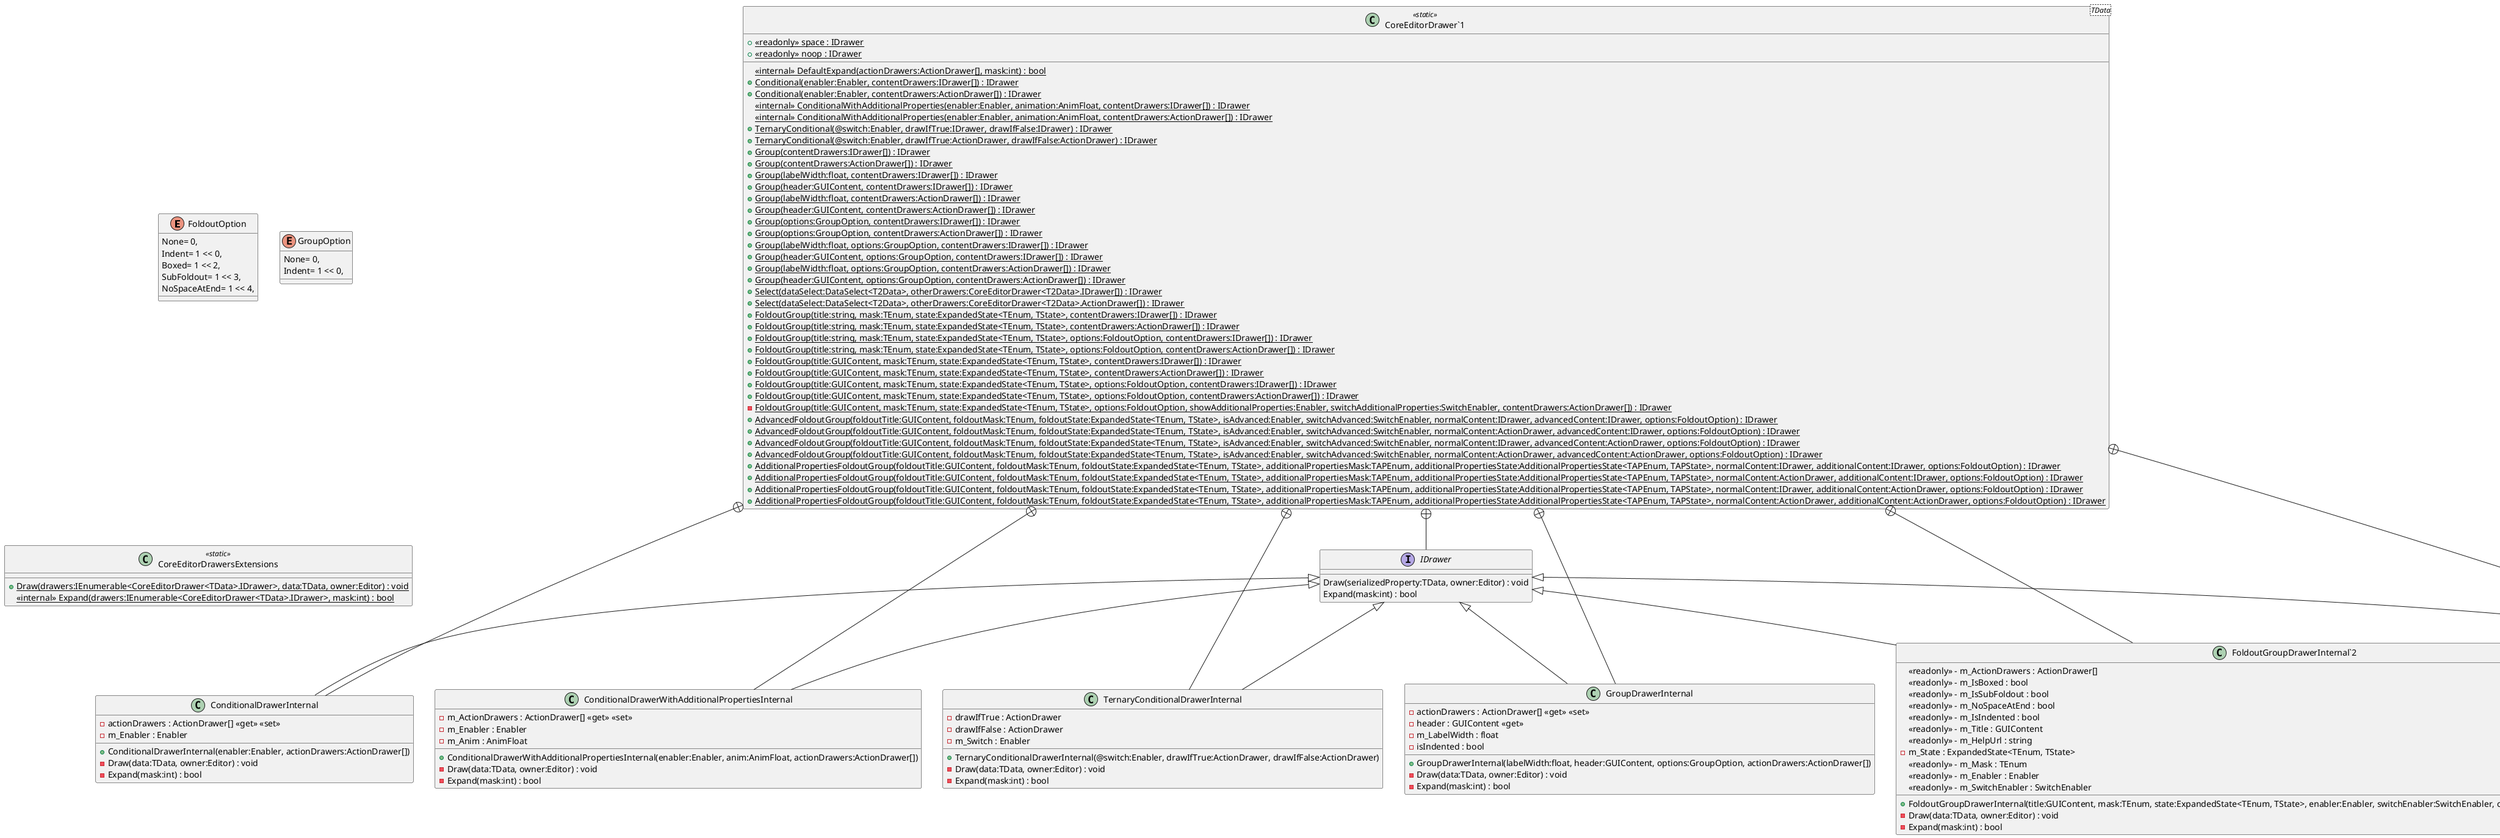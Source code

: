 @startuml
enum FoldoutOption {
    None= 0,
    Indent= 1 << 0,
    Boxed= 1 << 2,
    SubFoldout= 1 << 3,
    NoSpaceAtEnd= 1 << 4,
}
enum GroupOption {
    None= 0,
    Indent= 1 << 0,
}
class "CoreEditorDrawer`1"<TData> <<static>> {
    + {static} <<readonly>> space : IDrawer
    + {static} <<readonly>> noop : IDrawer
    <<internal>> {static} DefaultExpand(actionDrawers:ActionDrawer[], mask:int) : bool
    + {static} Conditional(enabler:Enabler, contentDrawers:IDrawer[]) : IDrawer
    + {static} Conditional(enabler:Enabler, contentDrawers:ActionDrawer[]) : IDrawer
    <<internal>> {static} ConditionalWithAdditionalProperties(enabler:Enabler, animation:AnimFloat, contentDrawers:IDrawer[]) : IDrawer
    <<internal>> {static} ConditionalWithAdditionalProperties(enabler:Enabler, animation:AnimFloat, contentDrawers:ActionDrawer[]) : IDrawer
    + {static} TernaryConditional(@switch:Enabler, drawIfTrue:IDrawer, drawIfFalse:IDrawer) : IDrawer
    + {static} TernaryConditional(@switch:Enabler, drawIfTrue:ActionDrawer, drawIfFalse:ActionDrawer) : IDrawer
    + {static} Group(contentDrawers:IDrawer[]) : IDrawer
    + {static} Group(contentDrawers:ActionDrawer[]) : IDrawer
    + {static} Group(labelWidth:float, contentDrawers:IDrawer[]) : IDrawer
    + {static} Group(header:GUIContent, contentDrawers:IDrawer[]) : IDrawer
    + {static} Group(labelWidth:float, contentDrawers:ActionDrawer[]) : IDrawer
    + {static} Group(header:GUIContent, contentDrawers:ActionDrawer[]) : IDrawer
    + {static} Group(options:GroupOption, contentDrawers:IDrawer[]) : IDrawer
    + {static} Group(options:GroupOption, contentDrawers:ActionDrawer[]) : IDrawer
    + {static} Group(labelWidth:float, options:GroupOption, contentDrawers:IDrawer[]) : IDrawer
    + {static} Group(header:GUIContent, options:GroupOption, contentDrawers:IDrawer[]) : IDrawer
    + {static} Group(labelWidth:float, options:GroupOption, contentDrawers:ActionDrawer[]) : IDrawer
    + {static} Group(header:GUIContent, options:GroupOption, contentDrawers:ActionDrawer[]) : IDrawer
    + {static} Select(dataSelect:DataSelect<T2Data>, otherDrawers:CoreEditorDrawer<T2Data>.IDrawer[]) : IDrawer
    + {static} Select(dataSelect:DataSelect<T2Data>, otherDrawers:CoreEditorDrawer<T2Data>.ActionDrawer[]) : IDrawer
    + {static} FoldoutGroup(title:string, mask:TEnum, state:ExpandedState<TEnum, TState>, contentDrawers:IDrawer[]) : IDrawer
    + {static} FoldoutGroup(title:string, mask:TEnum, state:ExpandedState<TEnum, TState>, contentDrawers:ActionDrawer[]) : IDrawer
    + {static} FoldoutGroup(title:string, mask:TEnum, state:ExpandedState<TEnum, TState>, options:FoldoutOption, contentDrawers:IDrawer[]) : IDrawer
    + {static} FoldoutGroup(title:string, mask:TEnum, state:ExpandedState<TEnum, TState>, options:FoldoutOption, contentDrawers:ActionDrawer[]) : IDrawer
    + {static} FoldoutGroup(title:GUIContent, mask:TEnum, state:ExpandedState<TEnum, TState>, contentDrawers:IDrawer[]) : IDrawer
    + {static} FoldoutGroup(title:GUIContent, mask:TEnum, state:ExpandedState<TEnum, TState>, contentDrawers:ActionDrawer[]) : IDrawer
    + {static} FoldoutGroup(title:GUIContent, mask:TEnum, state:ExpandedState<TEnum, TState>, options:FoldoutOption, contentDrawers:IDrawer[]) : IDrawer
    + {static} FoldoutGroup(title:GUIContent, mask:TEnum, state:ExpandedState<TEnum, TState>, options:FoldoutOption, contentDrawers:ActionDrawer[]) : IDrawer
    {static} - FoldoutGroup(title:GUIContent, mask:TEnum, state:ExpandedState<TEnum, TState>, options:FoldoutOption, showAdditionalProperties:Enabler, switchAdditionalProperties:SwitchEnabler, contentDrawers:ActionDrawer[]) : IDrawer
    + {static} AdvancedFoldoutGroup(foldoutTitle:GUIContent, foldoutMask:TEnum, foldoutState:ExpandedState<TEnum, TState>, isAdvanced:Enabler, switchAdvanced:SwitchEnabler, normalContent:IDrawer, advancedContent:IDrawer, options:FoldoutOption) : IDrawer
    + {static} AdvancedFoldoutGroup(foldoutTitle:GUIContent, foldoutMask:TEnum, foldoutState:ExpandedState<TEnum, TState>, isAdvanced:Enabler, switchAdvanced:SwitchEnabler, normalContent:ActionDrawer, advancedContent:IDrawer, options:FoldoutOption) : IDrawer
    + {static} AdvancedFoldoutGroup(foldoutTitle:GUIContent, foldoutMask:TEnum, foldoutState:ExpandedState<TEnum, TState>, isAdvanced:Enabler, switchAdvanced:SwitchEnabler, normalContent:IDrawer, advancedContent:ActionDrawer, options:FoldoutOption) : IDrawer
    + {static} AdvancedFoldoutGroup(foldoutTitle:GUIContent, foldoutMask:TEnum, foldoutState:ExpandedState<TEnum, TState>, isAdvanced:Enabler, switchAdvanced:SwitchEnabler, normalContent:ActionDrawer, advancedContent:ActionDrawer, options:FoldoutOption) : IDrawer
    + {static} AdditionalPropertiesFoldoutGroup(foldoutTitle:GUIContent, foldoutMask:TEnum, foldoutState:ExpandedState<TEnum, TState>, additionalPropertiesMask:TAPEnum, additionalPropertiesState:AdditionalPropertiesState<TAPEnum, TAPState>, normalContent:IDrawer, additionalContent:IDrawer, options:FoldoutOption) : IDrawer
    + {static} AdditionalPropertiesFoldoutGroup(foldoutTitle:GUIContent, foldoutMask:TEnum, foldoutState:ExpandedState<TEnum, TState>, additionalPropertiesMask:TAPEnum, additionalPropertiesState:AdditionalPropertiesState<TAPEnum, TAPState>, normalContent:ActionDrawer, additionalContent:IDrawer, options:FoldoutOption) : IDrawer
    + {static} AdditionalPropertiesFoldoutGroup(foldoutTitle:GUIContent, foldoutMask:TEnum, foldoutState:ExpandedState<TEnum, TState>, additionalPropertiesMask:TAPEnum, additionalPropertiesState:AdditionalPropertiesState<TAPEnum, TAPState>, normalContent:IDrawer, additionalContent:ActionDrawer, options:FoldoutOption) : IDrawer
    + {static} AdditionalPropertiesFoldoutGroup(foldoutTitle:GUIContent, foldoutMask:TEnum, foldoutState:ExpandedState<TEnum, TState>, additionalPropertiesMask:TAPEnum, additionalPropertiesState:AdditionalPropertiesState<TAPEnum, TAPState>, normalContent:ActionDrawer, additionalContent:ActionDrawer, options:FoldoutOption) : IDrawer
}
class CoreEditorDrawersExtensions <<static>> {
    + {static} Draw(drawers:IEnumerable<CoreEditorDrawer<TData>.IDrawer>, data:TData, owner:Editor) : void
    <<internal>> {static} Expand(drawers:IEnumerable<CoreEditorDrawer<TData>.IDrawer>, mask:int) : bool
}
interface IDrawer {
    Draw(serializedProperty:TData, owner:Editor) : void
    Expand(mask:int) : bool
}
class ConditionalDrawerInternal {
    - actionDrawers : ActionDrawer[] <<get>> <<set>>
    - m_Enabler : Enabler
    + ConditionalDrawerInternal(enabler:Enabler, actionDrawers:ActionDrawer[])
    - Draw(data:TData, owner:Editor) : void
    - Expand(mask:int) : bool
}
class ConditionalDrawerWithAdditionalPropertiesInternal {
    - m_ActionDrawers : ActionDrawer[] <<get>> <<set>>
    - m_Enabler : Enabler
    - m_Anim : AnimFloat
    + ConditionalDrawerWithAdditionalPropertiesInternal(enabler:Enabler, anim:AnimFloat, actionDrawers:ActionDrawer[])
    - Draw(data:TData, owner:Editor) : void
    - Expand(mask:int) : bool
}
class TernaryConditionalDrawerInternal {
    - drawIfTrue : ActionDrawer
    - drawIfFalse : ActionDrawer
    - m_Switch : Enabler
    + TernaryConditionalDrawerInternal(@switch:Enabler, drawIfTrue:ActionDrawer, drawIfFalse:ActionDrawer)
    - Draw(data:TData, owner:Editor) : void
    - Expand(mask:int) : bool
}
class GroupDrawerInternal {
    - actionDrawers : ActionDrawer[] <<get>> <<set>>
    - header : GUIContent <<get>>
    - m_LabelWidth : float
    - isIndented : bool
    + GroupDrawerInternal(labelWidth:float, header:GUIContent, options:GroupOption, actionDrawers:ActionDrawer[])
    - Draw(data:TData, owner:Editor) : void
    - Expand(mask:int) : bool
}
class "FoldoutGroupDrawerInternal`2"<TEnum,TState> {
    <<readonly>> - m_ActionDrawers : ActionDrawer[]
    <<readonly>> - m_IsBoxed : bool
    <<readonly>> - m_IsSubFoldout : bool
    <<readonly>> - m_NoSpaceAtEnd : bool
    <<readonly>> - m_IsIndented : bool
    <<readonly>> - m_Title : GUIContent
    <<readonly>> - m_HelpUrl : string
    - m_State : ExpandedState<TEnum, TState>
    <<readonly>> - m_Mask : TEnum
    <<readonly>> - m_Enabler : Enabler
    <<readonly>> - m_SwitchEnabler : SwitchEnabler
    + FoldoutGroupDrawerInternal(title:GUIContent, mask:TEnum, state:ExpandedState<TEnum, TState>, enabler:Enabler, switchEnabler:SwitchEnabler, options:FoldoutOption, actionDrawers:ActionDrawer[])
    - Draw(data:TData, owner:Editor) : void
    - Expand(mask:int) : bool
}
class "SelectDrawerInternal`1"<T2Data> {
    - m_DataSelect : DataSelect<T2Data>
    - m_SourceDrawers : CoreEditorDrawer<T2Data>.ActionDrawer[]
    + SelectDrawerInternal(dataSelect:DataSelect<T2Data>, otherDrawers:CoreEditorDrawer<T2Data>.ActionDrawer[])
    - Draw(data:TData, o:Editor) : void
    - Expand(mask:int) : bool
}
"CoreEditorDrawer`1" +-- IDrawer
"CoreEditorDrawer`1" +-- ConditionalDrawerInternal
IDrawer <|-- ConditionalDrawerInternal
"CoreEditorDrawer`1" +-- ConditionalDrawerWithAdditionalPropertiesInternal
IDrawer <|-- ConditionalDrawerWithAdditionalPropertiesInternal
"CoreEditorDrawer`1" +-- TernaryConditionalDrawerInternal
IDrawer <|-- TernaryConditionalDrawerInternal
"CoreEditorDrawer`1" +-- GroupDrawerInternal
IDrawer <|-- GroupDrawerInternal
"CoreEditorDrawer`1" +-- "FoldoutGroupDrawerInternal`2"
IDrawer <|-- "FoldoutGroupDrawerInternal`2"
"CoreEditorDrawer`1" +-- "SelectDrawerInternal`1"
IDrawer <|-- "SelectDrawerInternal`1"
@enduml
